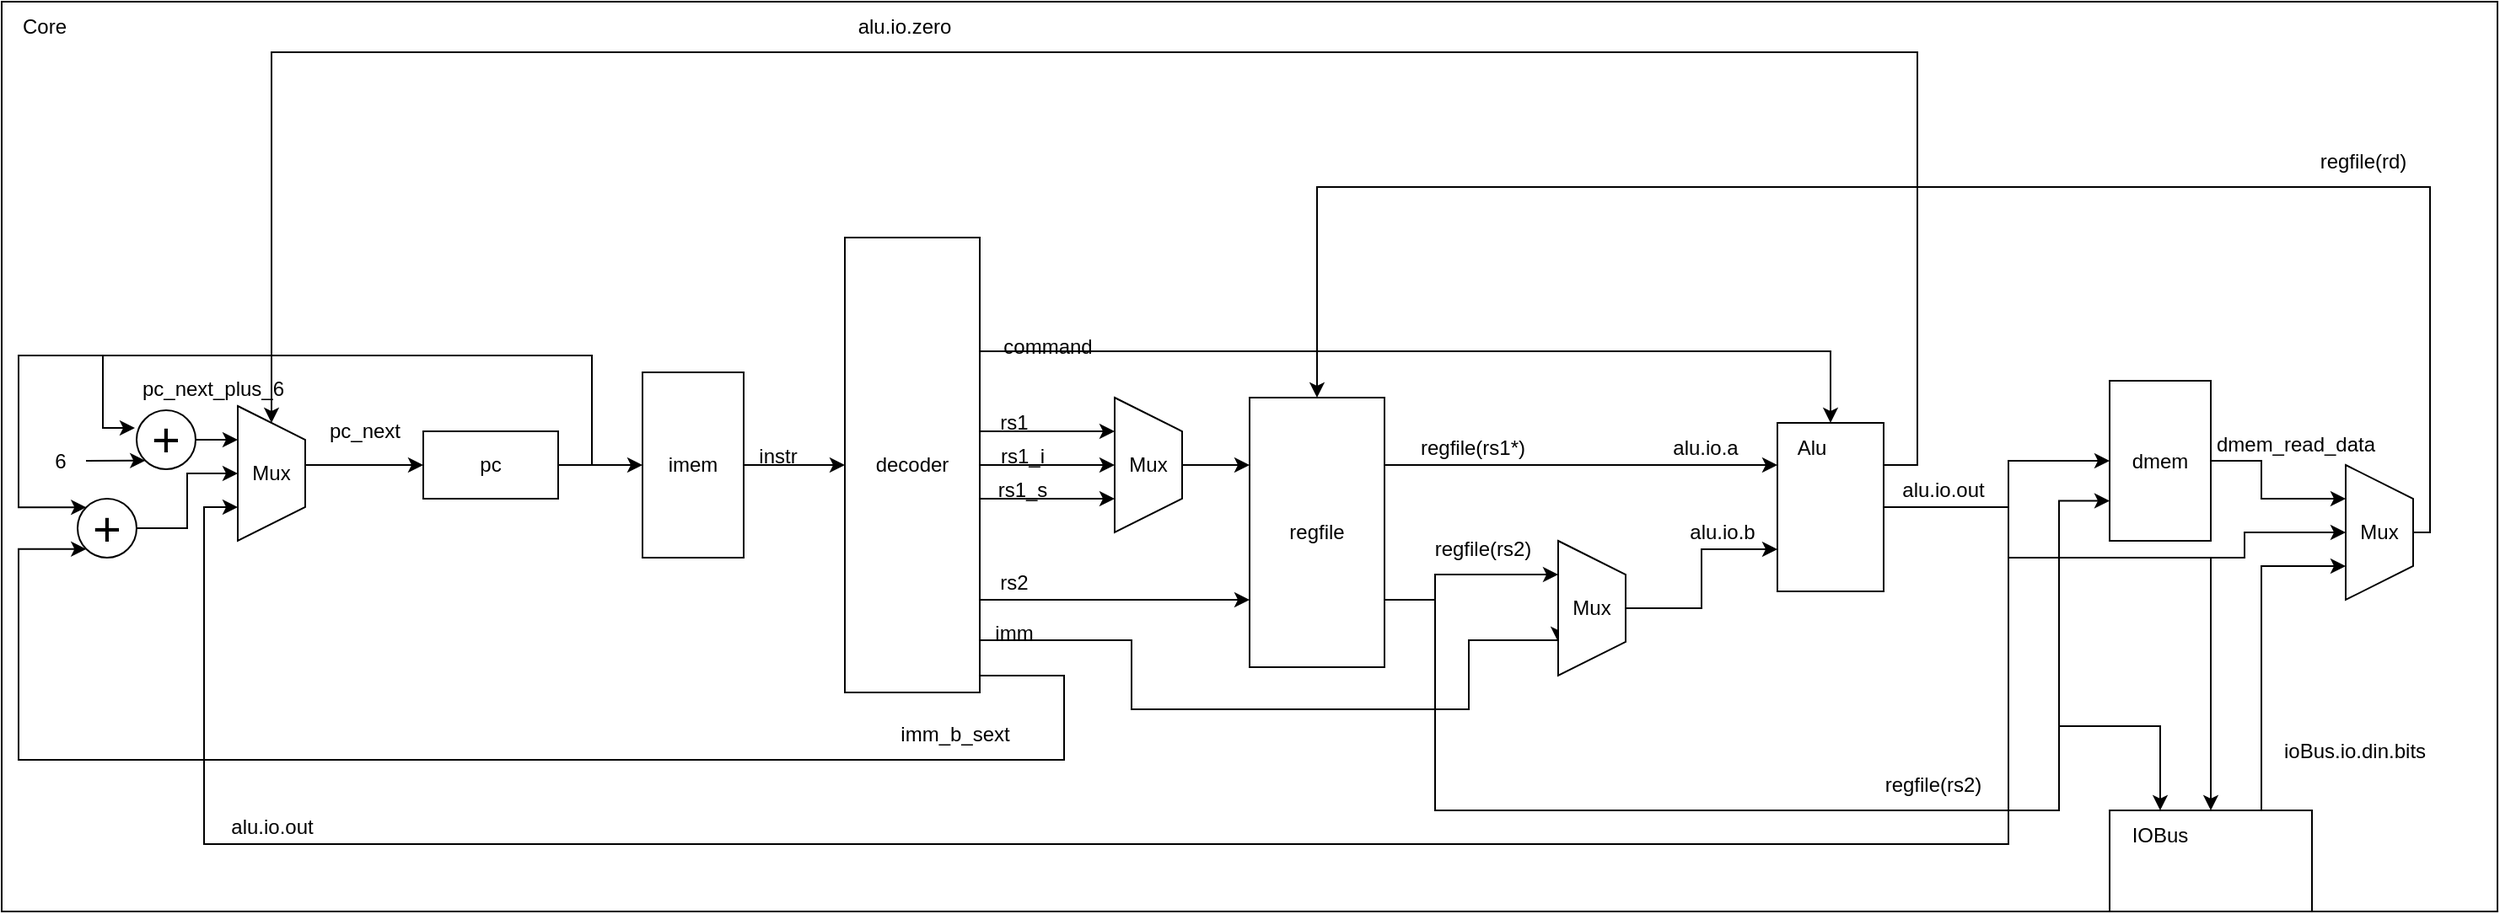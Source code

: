 <mxfile version="24.8.2">
  <diagram name="ページ1" id="hydRpZzcmFtiIpv1gzoy">
    <mxGraphModel grid="1" page="1" gridSize="10" guides="1" tooltips="1" connect="1" arrows="1" fold="1" pageScale="1" pageWidth="827" pageHeight="1169" math="0" shadow="0">
      <root>
        <mxCell id="0" />
        <mxCell id="1" parent="0" />
        <mxCell id="nE2y1707VEOO2TmWXQGy-1" value="" style="rounded=0;whiteSpace=wrap;html=1;" vertex="1" parent="1">
          <mxGeometry y="80" width="1480" height="540" as="geometry" />
        </mxCell>
        <mxCell id="nE2y1707VEOO2TmWXQGy-2" value="Core" style="text;html=1;align=center;verticalAlign=middle;resizable=0;points=[];autosize=1;strokeColor=none;fillColor=none;" vertex="1" parent="1">
          <mxGeometry y="80" width="50" height="30" as="geometry" />
        </mxCell>
        <mxCell id="nE2y1707VEOO2TmWXQGy-53" style="edgeStyle=orthogonalEdgeStyle;rounded=0;orthogonalLoop=1;jettySize=auto;html=1;exitX=1;exitY=0.5;exitDx=0;exitDy=0;entryX=0;entryY=0.5;entryDx=0;entryDy=0;" edge="1" parent="1" source="nE2y1707VEOO2TmWXQGy-3" target="nE2y1707VEOO2TmWXQGy-10">
          <mxGeometry relative="1" as="geometry">
            <Array as="points">
              <mxPoint x="1190" y="380" />
              <mxPoint x="1190" y="353" />
            </Array>
          </mxGeometry>
        </mxCell>
        <mxCell id="nE2y1707VEOO2TmWXQGy-57" style="edgeStyle=orthogonalEdgeStyle;rounded=0;orthogonalLoop=1;jettySize=auto;html=1;exitX=1;exitY=0.5;exitDx=0;exitDy=0;entryX=0.5;entryY=1;entryDx=0;entryDy=0;" edge="1" parent="1" source="nE2y1707VEOO2TmWXQGy-3" target="nE2y1707VEOO2TmWXQGy-55">
          <mxGeometry relative="1" as="geometry">
            <Array as="points">
              <mxPoint x="1190" y="380" />
              <mxPoint x="1190" y="410" />
              <mxPoint x="1330" y="410" />
              <mxPoint x="1330" y="395" />
            </Array>
          </mxGeometry>
        </mxCell>
        <mxCell id="nE2y1707VEOO2TmWXQGy-65" style="edgeStyle=orthogonalEdgeStyle;rounded=0;orthogonalLoop=1;jettySize=auto;html=1;exitX=1;exitY=0.5;exitDx=0;exitDy=0;entryX=1;entryY=0;entryDx=0;entryDy=0;" edge="1" parent="1" source="nE2y1707VEOO2TmWXQGy-3" target="nE2y1707VEOO2TmWXQGy-6">
          <mxGeometry relative="1" as="geometry">
            <Array as="points">
              <mxPoint x="1190" y="380" />
              <mxPoint x="1190" y="410" />
              <mxPoint x="1310" y="410" />
            </Array>
          </mxGeometry>
        </mxCell>
        <mxCell id="nE2y1707VEOO2TmWXQGy-71" style="edgeStyle=orthogonalEdgeStyle;rounded=0;orthogonalLoop=1;jettySize=auto;html=1;exitX=1;exitY=0.25;exitDx=0;exitDy=0;entryX=0;entryY=0.5;entryDx=0;entryDy=0;" edge="1" parent="1" source="nE2y1707VEOO2TmWXQGy-3" target="nE2y1707VEOO2TmWXQGy-14">
          <mxGeometry relative="1" as="geometry">
            <Array as="points">
              <mxPoint x="1136" y="355" />
              <mxPoint x="1136" y="110" />
              <mxPoint x="160" y="110" />
            </Array>
          </mxGeometry>
        </mxCell>
        <mxCell id="nE2y1707VEOO2TmWXQGy-80" style="edgeStyle=orthogonalEdgeStyle;rounded=0;orthogonalLoop=1;jettySize=auto;html=1;exitX=1;exitY=0.5;exitDx=0;exitDy=0;entryX=0.75;entryY=1;entryDx=0;entryDy=0;" edge="1" parent="1" source="nE2y1707VEOO2TmWXQGy-3" target="nE2y1707VEOO2TmWXQGy-14">
          <mxGeometry relative="1" as="geometry">
            <Array as="points">
              <mxPoint x="1190" y="380" />
              <mxPoint x="1190" y="580" />
              <mxPoint x="120" y="580" />
              <mxPoint x="120" y="380" />
            </Array>
          </mxGeometry>
        </mxCell>
        <mxCell id="nE2y1707VEOO2TmWXQGy-3" value="" style="rounded=0;whiteSpace=wrap;html=1;" vertex="1" parent="1">
          <mxGeometry x="1053" y="330" width="63" height="100" as="geometry" />
        </mxCell>
        <mxCell id="nE2y1707VEOO2TmWXQGy-4" value="Alu" style="text;html=1;align=center;verticalAlign=middle;resizable=0;points=[];autosize=1;strokeColor=none;fillColor=none;" vertex="1" parent="1">
          <mxGeometry x="1053" y="330" width="40" height="30" as="geometry" />
        </mxCell>
        <mxCell id="nE2y1707VEOO2TmWXQGy-66" style="edgeStyle=orthogonalEdgeStyle;rounded=0;orthogonalLoop=1;jettySize=auto;html=1;exitX=0.75;exitY=0;exitDx=0;exitDy=0;entryX=0.75;entryY=1;entryDx=0;entryDy=0;" edge="1" parent="1" source="nE2y1707VEOO2TmWXQGy-5" target="nE2y1707VEOO2TmWXQGy-55">
          <mxGeometry relative="1" as="geometry">
            <Array as="points">
              <mxPoint x="1340" y="415" />
            </Array>
          </mxGeometry>
        </mxCell>
        <mxCell id="nE2y1707VEOO2TmWXQGy-5" value="" style="rounded=0;whiteSpace=wrap;html=1;" vertex="1" parent="1">
          <mxGeometry x="1250" y="560" width="120" height="60" as="geometry" />
        </mxCell>
        <mxCell id="nE2y1707VEOO2TmWXQGy-6" value="IOBus" style="text;html=1;align=center;verticalAlign=middle;whiteSpace=wrap;rounded=0;" vertex="1" parent="1">
          <mxGeometry x="1250" y="560" width="60" height="30" as="geometry" />
        </mxCell>
        <mxCell id="nE2y1707VEOO2TmWXQGy-25" style="edgeStyle=orthogonalEdgeStyle;rounded=0;orthogonalLoop=1;jettySize=auto;html=1;exitX=1;exitY=0.5;exitDx=0;exitDy=0;entryX=0;entryY=0.5;entryDx=0;entryDy=0;" edge="1" parent="1" source="nE2y1707VEOO2TmWXQGy-7" target="nE2y1707VEOO2TmWXQGy-24">
          <mxGeometry relative="1" as="geometry" />
        </mxCell>
        <mxCell id="nE2y1707VEOO2TmWXQGy-7" value="imem" style="rounded=0;whiteSpace=wrap;html=1;" vertex="1" parent="1">
          <mxGeometry x="380" y="300" width="60" height="110" as="geometry" />
        </mxCell>
        <mxCell id="nE2y1707VEOO2TmWXQGy-56" style="edgeStyle=orthogonalEdgeStyle;rounded=0;orthogonalLoop=1;jettySize=auto;html=1;exitX=1;exitY=0.5;exitDx=0;exitDy=0;entryX=0.25;entryY=1;entryDx=0;entryDy=0;" edge="1" parent="1" source="nE2y1707VEOO2TmWXQGy-10" target="nE2y1707VEOO2TmWXQGy-55">
          <mxGeometry relative="1" as="geometry">
            <Array as="points">
              <mxPoint x="1340" y="353" />
              <mxPoint x="1340" y="375" />
            </Array>
          </mxGeometry>
        </mxCell>
        <mxCell id="nE2y1707VEOO2TmWXQGy-10" value="dmem" style="rounded=0;whiteSpace=wrap;html=1;" vertex="1" parent="1">
          <mxGeometry x="1250" y="305" width="60" height="95" as="geometry" />
        </mxCell>
        <mxCell id="nE2y1707VEOO2TmWXQGy-13" style="edgeStyle=orthogonalEdgeStyle;rounded=0;orthogonalLoop=1;jettySize=auto;html=1;exitX=1;exitY=0.5;exitDx=0;exitDy=0;entryX=0;entryY=0.5;entryDx=0;entryDy=0;" edge="1" parent="1" source="nE2y1707VEOO2TmWXQGy-12" target="nE2y1707VEOO2TmWXQGy-7">
          <mxGeometry relative="1" as="geometry" />
        </mxCell>
        <mxCell id="nE2y1707VEOO2TmWXQGy-78" style="edgeStyle=orthogonalEdgeStyle;rounded=0;orthogonalLoop=1;jettySize=auto;html=1;exitX=1;exitY=0.5;exitDx=0;exitDy=0;entryX=0;entryY=0;entryDx=0;entryDy=0;" edge="1" parent="1" source="nE2y1707VEOO2TmWXQGy-12" target="nE2y1707VEOO2TmWXQGy-77">
          <mxGeometry relative="1" as="geometry">
            <Array as="points">
              <mxPoint x="350" y="355" />
              <mxPoint x="350" y="290" />
              <mxPoint x="10" y="290" />
              <mxPoint x="10" y="380" />
            </Array>
          </mxGeometry>
        </mxCell>
        <mxCell id="nE2y1707VEOO2TmWXQGy-12" value="pc" style="rounded=0;whiteSpace=wrap;html=1;" vertex="1" parent="1">
          <mxGeometry x="250" y="335" width="80" height="40" as="geometry" />
        </mxCell>
        <mxCell id="nE2y1707VEOO2TmWXQGy-20" style="edgeStyle=orthogonalEdgeStyle;rounded=0;orthogonalLoop=1;jettySize=auto;html=1;exitX=0.5;exitY=0;exitDx=0;exitDy=0;entryX=0;entryY=0.5;entryDx=0;entryDy=0;" edge="1" parent="1" source="nE2y1707VEOO2TmWXQGy-14" target="nE2y1707VEOO2TmWXQGy-12">
          <mxGeometry relative="1" as="geometry">
            <Array as="points">
              <mxPoint x="180" y="355" />
            </Array>
          </mxGeometry>
        </mxCell>
        <mxCell id="nE2y1707VEOO2TmWXQGy-14" value="Mux" style="shape=trapezoid;perimeter=trapezoidPerimeter;whiteSpace=wrap;html=1;fixedSize=1;direction=south;" vertex="1" parent="1">
          <mxGeometry x="140" y="320" width="40" height="80" as="geometry" />
        </mxCell>
        <mxCell id="nE2y1707VEOO2TmWXQGy-73" style="edgeStyle=orthogonalEdgeStyle;rounded=0;orthogonalLoop=1;jettySize=auto;html=1;exitX=1;exitY=0.5;exitDx=0;exitDy=0;entryX=0.25;entryY=1;entryDx=0;entryDy=0;" edge="1" parent="1" source="nE2y1707VEOO2TmWXQGy-15" target="nE2y1707VEOO2TmWXQGy-14">
          <mxGeometry relative="1" as="geometry" />
        </mxCell>
        <mxCell id="nE2y1707VEOO2TmWXQGy-15" value="&lt;font style=&quot;font-size: 29px;&quot;&gt;+&lt;/font&gt;" style="ellipse;whiteSpace=wrap;html=1;aspect=fixed;" vertex="1" parent="1">
          <mxGeometry x="80" y="322.5" width="35" height="35" as="geometry" />
        </mxCell>
        <mxCell id="nE2y1707VEOO2TmWXQGy-16" style="edgeStyle=orthogonalEdgeStyle;rounded=0;orthogonalLoop=1;jettySize=auto;html=1;exitX=1;exitY=0.5;exitDx=0;exitDy=0;entryX=-0.029;entryY=0.286;entryDx=0;entryDy=0;entryPerimeter=0;" edge="1" parent="1" source="nE2y1707VEOO2TmWXQGy-12" target="nE2y1707VEOO2TmWXQGy-15">
          <mxGeometry relative="1" as="geometry">
            <Array as="points">
              <mxPoint x="350" y="355" />
              <mxPoint x="350" y="290" />
              <mxPoint x="60" y="290" />
              <mxPoint x="60" y="333" />
              <mxPoint x="79" y="333" />
            </Array>
          </mxGeometry>
        </mxCell>
        <mxCell id="nE2y1707VEOO2TmWXQGy-17" value="6" style="text;html=1;align=center;verticalAlign=middle;whiteSpace=wrap;rounded=0;" vertex="1" parent="1">
          <mxGeometry x="20" y="337.5" width="30" height="30" as="geometry" />
        </mxCell>
        <mxCell id="nE2y1707VEOO2TmWXQGy-18" value="" style="endArrow=classic;html=1;rounded=0;exitX=1;exitY=0.5;exitDx=0;exitDy=0;entryX=0;entryY=1;entryDx=0;entryDy=0;" edge="1" parent="1" source="nE2y1707VEOO2TmWXQGy-17" target="nE2y1707VEOO2TmWXQGy-15">
          <mxGeometry width="50" height="50" relative="1" as="geometry">
            <mxPoint x="180" y="420" as="sourcePoint" />
            <mxPoint x="230" y="370" as="targetPoint" />
          </mxGeometry>
        </mxCell>
        <mxCell id="nE2y1707VEOO2TmWXQGy-21" value="pc_next" style="text;html=1;align=center;verticalAlign=middle;resizable=0;points=[];autosize=1;strokeColor=none;fillColor=none;" vertex="1" parent="1">
          <mxGeometry x="180" y="320" width="70" height="30" as="geometry" />
        </mxCell>
        <mxCell id="nE2y1707VEOO2TmWXQGy-23" value="pc_next_plus_6" style="text;html=1;align=center;verticalAlign=middle;resizable=0;points=[];autosize=1;strokeColor=none;fillColor=none;" vertex="1" parent="1">
          <mxGeometry x="70" y="295" width="110" height="30" as="geometry" />
        </mxCell>
        <mxCell id="nE2y1707VEOO2TmWXQGy-27" style="edgeStyle=orthogonalEdgeStyle;rounded=0;orthogonalLoop=1;jettySize=auto;html=1;exitX=1;exitY=0.25;exitDx=0;exitDy=0;entryX=0.5;entryY=0;entryDx=0;entryDy=0;" edge="1" parent="1" source="nE2y1707VEOO2TmWXQGy-24" target="nE2y1707VEOO2TmWXQGy-3">
          <mxGeometry relative="1" as="geometry" />
        </mxCell>
        <mxCell id="nE2y1707VEOO2TmWXQGy-37" style="edgeStyle=orthogonalEdgeStyle;rounded=0;orthogonalLoop=1;jettySize=auto;html=1;exitX=1;exitY=0.5;exitDx=0;exitDy=0;entryX=0.25;entryY=1;entryDx=0;entryDy=0;" edge="1" parent="1" source="nE2y1707VEOO2TmWXQGy-24" target="nE2y1707VEOO2TmWXQGy-29">
          <mxGeometry relative="1" as="geometry">
            <Array as="points">
              <mxPoint x="580" y="335" />
            </Array>
          </mxGeometry>
        </mxCell>
        <mxCell id="nE2y1707VEOO2TmWXQGy-38" style="edgeStyle=orthogonalEdgeStyle;rounded=0;orthogonalLoop=1;jettySize=auto;html=1;exitX=1;exitY=0.5;exitDx=0;exitDy=0;entryX=0.5;entryY=1;entryDx=0;entryDy=0;" edge="1" parent="1" source="nE2y1707VEOO2TmWXQGy-24" target="nE2y1707VEOO2TmWXQGy-29">
          <mxGeometry relative="1" as="geometry" />
        </mxCell>
        <mxCell id="nE2y1707VEOO2TmWXQGy-43" style="edgeStyle=orthogonalEdgeStyle;rounded=0;orthogonalLoop=1;jettySize=auto;html=1;exitX=1;exitY=0.5;exitDx=0;exitDy=0;entryX=0.75;entryY=1;entryDx=0;entryDy=0;" edge="1" parent="1" source="nE2y1707VEOO2TmWXQGy-24" target="nE2y1707VEOO2TmWXQGy-29">
          <mxGeometry relative="1" as="geometry">
            <Array as="points">
              <mxPoint x="580" y="375" />
            </Array>
          </mxGeometry>
        </mxCell>
        <mxCell id="nE2y1707VEOO2TmWXQGy-44" style="edgeStyle=orthogonalEdgeStyle;rounded=0;orthogonalLoop=1;jettySize=auto;html=1;exitX=1;exitY=0.75;exitDx=0;exitDy=0;entryX=0;entryY=0.75;entryDx=0;entryDy=0;" edge="1" parent="1" source="nE2y1707VEOO2TmWXQGy-24" target="nE2y1707VEOO2TmWXQGy-49">
          <mxGeometry relative="1" as="geometry">
            <mxPoint x="740" y="420" as="targetPoint" />
            <Array as="points">
              <mxPoint x="580" y="435" />
            </Array>
          </mxGeometry>
        </mxCell>
        <mxCell id="nE2y1707VEOO2TmWXQGy-45" style="edgeStyle=orthogonalEdgeStyle;rounded=0;orthogonalLoop=1;jettySize=auto;html=1;exitX=0.982;exitY=0.953;exitDx=0;exitDy=0;entryX=0.75;entryY=1;entryDx=0;entryDy=0;exitPerimeter=0;" edge="1" parent="1" source="nE2y1707VEOO2TmWXQGy-24" target="nE2y1707VEOO2TmWXQGy-31">
          <mxGeometry relative="1" as="geometry">
            <Array as="points">
              <mxPoint x="670" y="459" />
              <mxPoint x="670" y="500" />
              <mxPoint x="870" y="500" />
              <mxPoint x="870" y="459" />
              <mxPoint x="923" y="459" />
            </Array>
          </mxGeometry>
        </mxCell>
        <mxCell id="nE2y1707VEOO2TmWXQGy-74" style="edgeStyle=orthogonalEdgeStyle;rounded=0;orthogonalLoop=1;jettySize=auto;html=1;exitX=1;exitY=0.75;exitDx=0;exitDy=0;entryX=0;entryY=1;entryDx=0;entryDy=0;" edge="1" parent="1" source="nE2y1707VEOO2TmWXQGy-24" target="nE2y1707VEOO2TmWXQGy-77">
          <mxGeometry relative="1" as="geometry">
            <Array as="points">
              <mxPoint x="580" y="480" />
              <mxPoint x="630" y="480" />
              <mxPoint x="630" y="530" />
              <mxPoint x="10" y="530" />
              <mxPoint x="10" y="405" />
            </Array>
          </mxGeometry>
        </mxCell>
        <mxCell id="nE2y1707VEOO2TmWXQGy-24" value="decoder" style="rounded=0;whiteSpace=wrap;html=1;" vertex="1" parent="1">
          <mxGeometry x="500" y="220" width="80" height="270" as="geometry" />
        </mxCell>
        <mxCell id="nE2y1707VEOO2TmWXQGy-28" value="command" style="text;html=1;align=center;verticalAlign=middle;resizable=0;points=[];autosize=1;strokeColor=none;fillColor=none;" vertex="1" parent="1">
          <mxGeometry x="580" y="270" width="80" height="30" as="geometry" />
        </mxCell>
        <mxCell id="nE2y1707VEOO2TmWXQGy-30" style="edgeStyle=orthogonalEdgeStyle;rounded=0;orthogonalLoop=1;jettySize=auto;html=1;exitX=0.5;exitY=0;exitDx=0;exitDy=0;entryX=0;entryY=0.25;entryDx=0;entryDy=0;" edge="1" parent="1" source="nE2y1707VEOO2TmWXQGy-29" target="nE2y1707VEOO2TmWXQGy-49">
          <mxGeometry relative="1" as="geometry" />
        </mxCell>
        <mxCell id="nE2y1707VEOO2TmWXQGy-29" value="Mux" style="shape=trapezoid;perimeter=trapezoidPerimeter;whiteSpace=wrap;html=1;fixedSize=1;direction=south;" vertex="1" parent="1">
          <mxGeometry x="660" y="315" width="40" height="80" as="geometry" />
        </mxCell>
        <mxCell id="nE2y1707VEOO2TmWXQGy-32" style="edgeStyle=orthogonalEdgeStyle;rounded=0;orthogonalLoop=1;jettySize=auto;html=1;exitX=0.5;exitY=0;exitDx=0;exitDy=0;entryX=0;entryY=0.75;entryDx=0;entryDy=0;" edge="1" parent="1" source="nE2y1707VEOO2TmWXQGy-31" target="nE2y1707VEOO2TmWXQGy-3">
          <mxGeometry relative="1" as="geometry" />
        </mxCell>
        <mxCell id="nE2y1707VEOO2TmWXQGy-31" value="Mux" style="shape=trapezoid;perimeter=trapezoidPerimeter;whiteSpace=wrap;html=1;fixedSize=1;direction=south;" vertex="1" parent="1">
          <mxGeometry x="923" y="400" width="40" height="80" as="geometry" />
        </mxCell>
        <mxCell id="nE2y1707VEOO2TmWXQGy-33" value="alu.io.a" style="text;html=1;align=center;verticalAlign=middle;resizable=0;points=[];autosize=1;strokeColor=none;fillColor=none;" vertex="1" parent="1">
          <mxGeometry x="980" y="330" width="60" height="30" as="geometry" />
        </mxCell>
        <mxCell id="nE2y1707VEOO2TmWXQGy-34" value="alu.io.b" style="text;html=1;align=center;verticalAlign=middle;resizable=0;points=[];autosize=1;strokeColor=none;fillColor=none;" vertex="1" parent="1">
          <mxGeometry x="990" y="380" width="60" height="30" as="geometry" />
        </mxCell>
        <mxCell id="nE2y1707VEOO2TmWXQGy-39" value="rs1" style="text;html=1;align=center;verticalAlign=middle;resizable=0;points=[];autosize=1;strokeColor=none;fillColor=none;" vertex="1" parent="1">
          <mxGeometry x="580" y="315" width="40" height="30" as="geometry" />
        </mxCell>
        <mxCell id="nE2y1707VEOO2TmWXQGy-41" value="rs1_i" style="text;html=1;align=center;verticalAlign=middle;resizable=0;points=[];autosize=1;strokeColor=none;fillColor=none;" vertex="1" parent="1">
          <mxGeometry x="580" y="335" width="50" height="30" as="geometry" />
        </mxCell>
        <mxCell id="nE2y1707VEOO2TmWXQGy-42" value="rs1_s" style="text;html=1;align=center;verticalAlign=middle;resizable=0;points=[];autosize=1;strokeColor=none;fillColor=none;" vertex="1" parent="1">
          <mxGeometry x="575" y="355" width="60" height="30" as="geometry" />
        </mxCell>
        <mxCell id="nE2y1707VEOO2TmWXQGy-46" value="rs2" style="text;html=1;align=center;verticalAlign=middle;resizable=0;points=[];autosize=1;strokeColor=none;fillColor=none;" vertex="1" parent="1">
          <mxGeometry x="580" y="410" width="40" height="30" as="geometry" />
        </mxCell>
        <mxCell id="nE2y1707VEOO2TmWXQGy-47" value="imm" style="text;html=1;align=center;verticalAlign=middle;resizable=0;points=[];autosize=1;strokeColor=none;fillColor=none;" vertex="1" parent="1">
          <mxGeometry x="575" y="440" width="50" height="30" as="geometry" />
        </mxCell>
        <mxCell id="nE2y1707VEOO2TmWXQGy-48" value="instr" style="text;html=1;align=center;verticalAlign=middle;resizable=0;points=[];autosize=1;strokeColor=none;fillColor=none;" vertex="1" parent="1">
          <mxGeometry x="435" y="335" width="50" height="30" as="geometry" />
        </mxCell>
        <mxCell id="nE2y1707VEOO2TmWXQGy-51" style="edgeStyle=orthogonalEdgeStyle;rounded=0;orthogonalLoop=1;jettySize=auto;html=1;exitX=1;exitY=0.25;exitDx=0;exitDy=0;entryX=0;entryY=0.25;entryDx=0;entryDy=0;" edge="1" parent="1" source="nE2y1707VEOO2TmWXQGy-49" target="nE2y1707VEOO2TmWXQGy-3">
          <mxGeometry relative="1" as="geometry" />
        </mxCell>
        <mxCell id="nE2y1707VEOO2TmWXQGy-52" style="edgeStyle=orthogonalEdgeStyle;rounded=0;orthogonalLoop=1;jettySize=auto;html=1;exitX=1;exitY=0.75;exitDx=0;exitDy=0;entryX=0.25;entryY=1;entryDx=0;entryDy=0;" edge="1" parent="1" source="nE2y1707VEOO2TmWXQGy-49" target="nE2y1707VEOO2TmWXQGy-31">
          <mxGeometry relative="1" as="geometry">
            <Array as="points">
              <mxPoint x="850" y="435" />
              <mxPoint x="850" y="420" />
            </Array>
          </mxGeometry>
        </mxCell>
        <mxCell id="nE2y1707VEOO2TmWXQGy-54" style="edgeStyle=orthogonalEdgeStyle;rounded=0;orthogonalLoop=1;jettySize=auto;html=1;exitX=1;exitY=0.75;exitDx=0;exitDy=0;entryX=0;entryY=0.75;entryDx=0;entryDy=0;" edge="1" parent="1" source="nE2y1707VEOO2TmWXQGy-49" target="nE2y1707VEOO2TmWXQGy-10">
          <mxGeometry relative="1" as="geometry">
            <Array as="points">
              <mxPoint x="850" y="435" />
              <mxPoint x="850" y="560" />
              <mxPoint x="1220" y="560" />
              <mxPoint x="1220" y="376" />
            </Array>
          </mxGeometry>
        </mxCell>
        <mxCell id="nE2y1707VEOO2TmWXQGy-68" style="edgeStyle=orthogonalEdgeStyle;rounded=0;orthogonalLoop=1;jettySize=auto;html=1;exitX=1;exitY=0.75;exitDx=0;exitDy=0;entryX=0.5;entryY=0;entryDx=0;entryDy=0;" edge="1" parent="1" source="nE2y1707VEOO2TmWXQGy-49" target="nE2y1707VEOO2TmWXQGy-6">
          <mxGeometry relative="1" as="geometry">
            <Array as="points">
              <mxPoint x="850" y="435" />
              <mxPoint x="850" y="560" />
              <mxPoint x="1220" y="560" />
              <mxPoint x="1220" y="510" />
              <mxPoint x="1280" y="510" />
            </Array>
          </mxGeometry>
        </mxCell>
        <mxCell id="nE2y1707VEOO2TmWXQGy-49" value="regfile" style="rounded=0;whiteSpace=wrap;html=1;" vertex="1" parent="1">
          <mxGeometry x="740" y="315" width="80" height="160" as="geometry" />
        </mxCell>
        <mxCell id="nE2y1707VEOO2TmWXQGy-58" style="edgeStyle=orthogonalEdgeStyle;rounded=0;orthogonalLoop=1;jettySize=auto;html=1;exitX=0.5;exitY=0;exitDx=0;exitDy=0;entryX=0.5;entryY=0;entryDx=0;entryDy=0;" edge="1" parent="1" source="nE2y1707VEOO2TmWXQGy-55" target="nE2y1707VEOO2TmWXQGy-49">
          <mxGeometry relative="1" as="geometry">
            <Array as="points">
              <mxPoint x="1440" y="395" />
              <mxPoint x="1440" y="190" />
              <mxPoint x="780" y="190" />
            </Array>
          </mxGeometry>
        </mxCell>
        <mxCell id="nE2y1707VEOO2TmWXQGy-55" value="Mux" style="shape=trapezoid;perimeter=trapezoidPerimeter;whiteSpace=wrap;html=1;fixedSize=1;direction=south;" vertex="1" parent="1">
          <mxGeometry x="1390" y="355" width="40" height="80" as="geometry" />
        </mxCell>
        <mxCell id="nE2y1707VEOO2TmWXQGy-59" value="alu.io.out" style="text;html=1;align=center;verticalAlign=middle;resizable=0;points=[];autosize=1;strokeColor=none;fillColor=none;" vertex="1" parent="1">
          <mxGeometry x="1116" y="355" width="70" height="30" as="geometry" />
        </mxCell>
        <mxCell id="nE2y1707VEOO2TmWXQGy-60" value="regfile(rd)" style="text;html=1;align=center;verticalAlign=middle;resizable=0;points=[];autosize=1;strokeColor=none;fillColor=none;" vertex="1" parent="1">
          <mxGeometry x="1360" y="160" width="80" height="30" as="geometry" />
        </mxCell>
        <mxCell id="nE2y1707VEOO2TmWXQGy-61" value="dmem_read_data" style="text;html=1;align=center;verticalAlign=middle;resizable=0;points=[];autosize=1;strokeColor=none;fillColor=none;" vertex="1" parent="1">
          <mxGeometry x="1300" y="327.5" width="120" height="30" as="geometry" />
        </mxCell>
        <mxCell id="nE2y1707VEOO2TmWXQGy-62" value="regfile(rs1*)" style="text;html=1;align=center;verticalAlign=middle;resizable=0;points=[];autosize=1;strokeColor=none;fillColor=none;" vertex="1" parent="1">
          <mxGeometry x="827" y="330" width="90" height="30" as="geometry" />
        </mxCell>
        <mxCell id="nE2y1707VEOO2TmWXQGy-63" value="regfile(rs2)" style="text;html=1;align=center;verticalAlign=middle;resizable=0;points=[];autosize=1;strokeColor=none;fillColor=none;" vertex="1" parent="1">
          <mxGeometry x="838" y="390" width="80" height="30" as="geometry" />
        </mxCell>
        <mxCell id="nE2y1707VEOO2TmWXQGy-64" value="regfile(rs2)" style="text;html=1;align=center;verticalAlign=middle;resizable=0;points=[];autosize=1;strokeColor=none;fillColor=none;" vertex="1" parent="1">
          <mxGeometry x="1105" y="530" width="80" height="30" as="geometry" />
        </mxCell>
        <mxCell id="nE2y1707VEOO2TmWXQGy-69" value="ioBus.io.din.bits" style="text;html=1;align=center;verticalAlign=middle;resizable=0;points=[];autosize=1;strokeColor=none;fillColor=none;" vertex="1" parent="1">
          <mxGeometry x="1340" y="510" width="110" height="30" as="geometry" />
        </mxCell>
        <mxCell id="nE2y1707VEOO2TmWXQGy-72" value="alu.io.zero" style="text;html=1;align=center;verticalAlign=middle;resizable=0;points=[];autosize=1;strokeColor=none;fillColor=none;" vertex="1" parent="1">
          <mxGeometry x="495" y="80" width="80" height="30" as="geometry" />
        </mxCell>
        <mxCell id="nE2y1707VEOO2TmWXQGy-75" value="imm_b_sext" style="text;html=1;align=center;verticalAlign=middle;resizable=0;points=[];autosize=1;strokeColor=none;fillColor=none;" vertex="1" parent="1">
          <mxGeometry x="520" y="500" width="90" height="30" as="geometry" />
        </mxCell>
        <mxCell id="nE2y1707VEOO2TmWXQGy-79" style="edgeStyle=orthogonalEdgeStyle;rounded=0;orthogonalLoop=1;jettySize=auto;html=1;exitX=1;exitY=0.5;exitDx=0;exitDy=0;entryX=0.5;entryY=1;entryDx=0;entryDy=0;" edge="1" parent="1" source="nE2y1707VEOO2TmWXQGy-77" target="nE2y1707VEOO2TmWXQGy-14">
          <mxGeometry relative="1" as="geometry" />
        </mxCell>
        <mxCell id="nE2y1707VEOO2TmWXQGy-77" value="&lt;font style=&quot;font-size: 29px;&quot;&gt;+&lt;/font&gt;" style="ellipse;whiteSpace=wrap;html=1;aspect=fixed;" vertex="1" parent="1">
          <mxGeometry x="45" y="375" width="35" height="35" as="geometry" />
        </mxCell>
        <mxCell id="nE2y1707VEOO2TmWXQGy-81" value="alu.io.out" style="text;html=1;align=center;verticalAlign=middle;resizable=0;points=[];autosize=1;strokeColor=none;fillColor=none;" vertex="1" parent="1">
          <mxGeometry x="125" y="555" width="70" height="30" as="geometry" />
        </mxCell>
      </root>
    </mxGraphModel>
  </diagram>
</mxfile>
